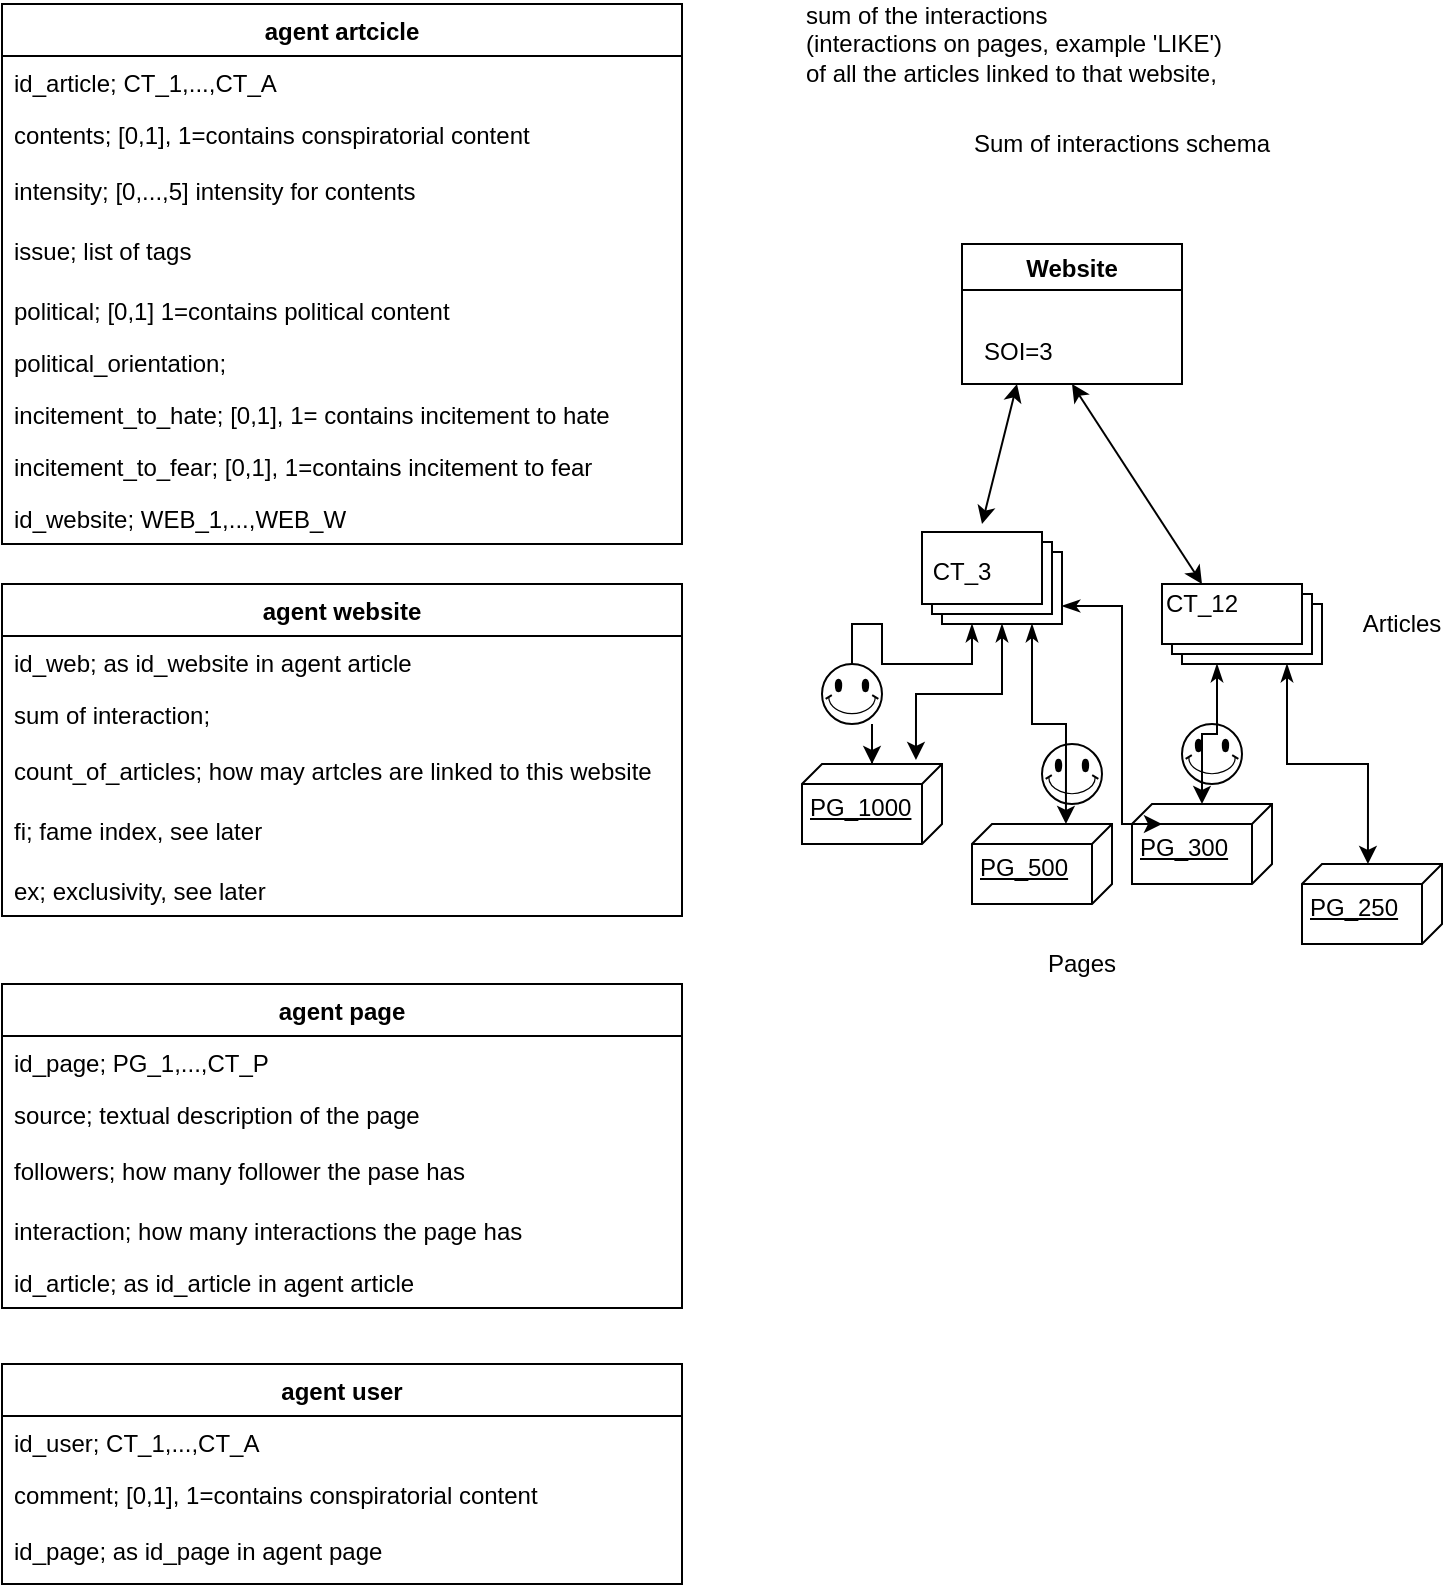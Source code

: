 <mxfile version="14.6.13" type="device"><diagram id="mkxnUrGZpcBaqbedgsRV" name="Page-1"><mxGraphModel dx="1422" dy="825" grid="1" gridSize="10" guides="1" tooltips="1" connect="1" arrows="1" fold="1" page="1" pageScale="1" pageWidth="827" pageHeight="1169" math="0" shadow="0"><root><mxCell id="0"/><mxCell id="1" parent="0"/><mxCell id="N7sJm5TjPJHXRrDXhLCh-1" value="agent artcicle" style="swimlane;fontStyle=1;childLayout=stackLayout;horizontal=1;startSize=26;fillColor=none;horizontalStack=0;resizeParent=1;resizeParentMax=0;resizeLast=0;collapsible=1;marginBottom=0;" parent="1" vertex="1"><mxGeometry x="80" y="40" width="340" height="270" as="geometry"/></mxCell><mxCell id="N7sJm5TjPJHXRrDXhLCh-3" value="id_article; CT_1,...,CT_A" style="text;strokeColor=none;fillColor=none;align=left;verticalAlign=top;spacingLeft=4;spacingRight=4;overflow=hidden;rotatable=0;points=[[0,0.5],[1,0.5]];portConstraint=eastwest;" parent="N7sJm5TjPJHXRrDXhLCh-1" vertex="1"><mxGeometry y="26" width="340" height="26" as="geometry"/></mxCell><mxCell id="N7sJm5TjPJHXRrDXhLCh-4" value="contents; [0,1], 1=contains conspiratorial content" style="text;strokeColor=none;fillColor=none;align=left;verticalAlign=top;spacingLeft=4;spacingRight=4;overflow=hidden;rotatable=0;points=[[0,0.5],[1,0.5]];portConstraint=eastwest;" parent="N7sJm5TjPJHXRrDXhLCh-1" vertex="1"><mxGeometry y="52" width="340" height="28" as="geometry"/></mxCell><mxCell id="N7sJm5TjPJHXRrDXhLCh-5" value="intensity; [0,...,5] intensity for contents" style="text;strokeColor=none;fillColor=none;align=left;verticalAlign=top;spacingLeft=4;spacingRight=4;overflow=hidden;rotatable=0;points=[[0,0.5],[1,0.5]];portConstraint=eastwest;" parent="N7sJm5TjPJHXRrDXhLCh-1" vertex="1"><mxGeometry y="80" width="340" height="30" as="geometry"/></mxCell><mxCell id="N7sJm5TjPJHXRrDXhLCh-7" value="issue; list of tags" style="text;strokeColor=none;fillColor=none;align=left;verticalAlign=top;spacingLeft=4;spacingRight=4;overflow=hidden;rotatable=0;points=[[0,0.5],[1,0.5]];portConstraint=eastwest;" parent="N7sJm5TjPJHXRrDXhLCh-1" vertex="1"><mxGeometry y="110" width="340" height="30" as="geometry"/></mxCell><mxCell id="N7sJm5TjPJHXRrDXhLCh-8" value="political; [0,1] 1=contains political content" style="text;strokeColor=none;fillColor=none;align=left;verticalAlign=top;spacingLeft=4;spacingRight=4;overflow=hidden;rotatable=0;points=[[0,0.5],[1,0.5]];portConstraint=eastwest;" parent="N7sJm5TjPJHXRrDXhLCh-1" vertex="1"><mxGeometry y="140" width="340" height="26" as="geometry"/></mxCell><mxCell id="N7sJm5TjPJHXRrDXhLCh-9" value="political_orientation;" style="text;strokeColor=none;fillColor=none;align=left;verticalAlign=top;spacingLeft=4;spacingRight=4;overflow=hidden;rotatable=0;points=[[0,0.5],[1,0.5]];portConstraint=eastwest;" parent="N7sJm5TjPJHXRrDXhLCh-1" vertex="1"><mxGeometry y="166" width="340" height="26" as="geometry"/></mxCell><mxCell id="N7sJm5TjPJHXRrDXhLCh-11" value="incitement_to_hate; [0,1], 1= contains incitement to hate" style="text;strokeColor=none;fillColor=none;align=left;verticalAlign=top;spacingLeft=4;spacingRight=4;overflow=hidden;rotatable=0;points=[[0,0.5],[1,0.5]];portConstraint=eastwest;" parent="N7sJm5TjPJHXRrDXhLCh-1" vertex="1"><mxGeometry y="192" width="340" height="26" as="geometry"/></mxCell><mxCell id="N7sJm5TjPJHXRrDXhLCh-12" value="incitement_to_fear; [0,1], 1=contains incitement to fear" style="text;strokeColor=none;fillColor=none;align=left;verticalAlign=top;spacingLeft=4;spacingRight=4;overflow=hidden;rotatable=0;points=[[0,0.5],[1,0.5]];portConstraint=eastwest;" parent="N7sJm5TjPJHXRrDXhLCh-1" vertex="1"><mxGeometry y="218" width="340" height="26" as="geometry"/></mxCell><mxCell id="N7sJm5TjPJHXRrDXhLCh-13" value="id_website; WEB_1,...,WEB_W" style="text;strokeColor=none;fillColor=none;align=left;verticalAlign=top;spacingLeft=4;spacingRight=4;overflow=hidden;rotatable=0;points=[[0,0.5],[1,0.5]];portConstraint=eastwest;" parent="N7sJm5TjPJHXRrDXhLCh-1" vertex="1"><mxGeometry y="244" width="340" height="26" as="geometry"/></mxCell><mxCell id="N7sJm5TjPJHXRrDXhLCh-14" value="agent website" style="swimlane;fontStyle=1;childLayout=stackLayout;horizontal=1;startSize=26;fillColor=none;horizontalStack=0;resizeParent=1;resizeParentMax=0;resizeLast=0;collapsible=1;marginBottom=0;" parent="1" vertex="1"><mxGeometry x="80" y="330" width="340" height="166" as="geometry"/></mxCell><mxCell id="N7sJm5TjPJHXRrDXhLCh-15" value="id_web; as id_website in agent article" style="text;strokeColor=none;fillColor=none;align=left;verticalAlign=top;spacingLeft=4;spacingRight=4;overflow=hidden;rotatable=0;points=[[0,0.5],[1,0.5]];portConstraint=eastwest;" parent="N7sJm5TjPJHXRrDXhLCh-14" vertex="1"><mxGeometry y="26" width="340" height="26" as="geometry"/></mxCell><mxCell id="N7sJm5TjPJHXRrDXhLCh-16" value="sum of interaction;&#10;" style="text;strokeColor=none;fillColor=none;align=left;verticalAlign=top;spacingLeft=4;spacingRight=4;overflow=hidden;rotatable=0;points=[[0,0.5],[1,0.5]];portConstraint=eastwest;" parent="N7sJm5TjPJHXRrDXhLCh-14" vertex="1"><mxGeometry y="52" width="340" height="28" as="geometry"/></mxCell><mxCell id="N7sJm5TjPJHXRrDXhLCh-17" value="count_of_articles; how may artcles are linked to this website" style="text;strokeColor=none;fillColor=none;align=left;verticalAlign=top;spacingLeft=4;spacingRight=4;overflow=hidden;rotatable=0;points=[[0,0.5],[1,0.5]];portConstraint=eastwest;" parent="N7sJm5TjPJHXRrDXhLCh-14" vertex="1"><mxGeometry y="80" width="340" height="30" as="geometry"/></mxCell><mxCell id="N7sJm5TjPJHXRrDXhLCh-18" value="fi; fame index, see later" style="text;strokeColor=none;fillColor=none;align=left;verticalAlign=top;spacingLeft=4;spacingRight=4;overflow=hidden;rotatable=0;points=[[0,0.5],[1,0.5]];portConstraint=eastwest;" parent="N7sJm5TjPJHXRrDXhLCh-14" vertex="1"><mxGeometry y="110" width="340" height="30" as="geometry"/></mxCell><mxCell id="N7sJm5TjPJHXRrDXhLCh-19" value="ex; exclusivity, see later" style="text;strokeColor=none;fillColor=none;align=left;verticalAlign=top;spacingLeft=4;spacingRight=4;overflow=hidden;rotatable=0;points=[[0,0.5],[1,0.5]];portConstraint=eastwest;" parent="N7sJm5TjPJHXRrDXhLCh-14" vertex="1"><mxGeometry y="140" width="340" height="26" as="geometry"/></mxCell><mxCell id="N7sJm5TjPJHXRrDXhLCh-24" value="agent page" style="swimlane;fontStyle=1;childLayout=stackLayout;horizontal=1;startSize=26;fillColor=none;horizontalStack=0;resizeParent=1;resizeParentMax=0;resizeLast=0;collapsible=1;marginBottom=0;" parent="1" vertex="1"><mxGeometry x="80" y="530" width="340" height="162" as="geometry"/></mxCell><mxCell id="N7sJm5TjPJHXRrDXhLCh-25" value="id_page; PG_1,...,CT_P" style="text;strokeColor=none;fillColor=none;align=left;verticalAlign=top;spacingLeft=4;spacingRight=4;overflow=hidden;rotatable=0;points=[[0,0.5],[1,0.5]];portConstraint=eastwest;" parent="N7sJm5TjPJHXRrDXhLCh-24" vertex="1"><mxGeometry y="26" width="340" height="26" as="geometry"/></mxCell><mxCell id="N7sJm5TjPJHXRrDXhLCh-26" value="source; textual description of the page " style="text;strokeColor=none;fillColor=none;align=left;verticalAlign=top;spacingLeft=4;spacingRight=4;overflow=hidden;rotatable=0;points=[[0,0.5],[1,0.5]];portConstraint=eastwest;" parent="N7sJm5TjPJHXRrDXhLCh-24" vertex="1"><mxGeometry y="52" width="340" height="28" as="geometry"/></mxCell><mxCell id="N7sJm5TjPJHXRrDXhLCh-27" value="followers; how many follower the pase has" style="text;strokeColor=none;fillColor=none;align=left;verticalAlign=top;spacingLeft=4;spacingRight=4;overflow=hidden;rotatable=0;points=[[0,0.5],[1,0.5]];portConstraint=eastwest;" parent="N7sJm5TjPJHXRrDXhLCh-24" vertex="1"><mxGeometry y="80" width="340" height="30" as="geometry"/></mxCell><mxCell id="N7sJm5TjPJHXRrDXhLCh-29" value="interaction; how many interactions the page has" style="text;strokeColor=none;fillColor=none;align=left;verticalAlign=top;spacingLeft=4;spacingRight=4;overflow=hidden;rotatable=0;points=[[0,0.5],[1,0.5]];portConstraint=eastwest;" parent="N7sJm5TjPJHXRrDXhLCh-24" vertex="1"><mxGeometry y="110" width="340" height="26" as="geometry"/></mxCell><mxCell id="N7sJm5TjPJHXRrDXhLCh-33" value="id_article; as id_article in agent article" style="text;strokeColor=none;fillColor=none;align=left;verticalAlign=top;spacingLeft=4;spacingRight=4;overflow=hidden;rotatable=0;points=[[0,0.5],[1,0.5]];portConstraint=eastwest;" parent="N7sJm5TjPJHXRrDXhLCh-24" vertex="1"><mxGeometry y="136" width="340" height="26" as="geometry"/></mxCell><mxCell id="N7sJm5TjPJHXRrDXhLCh-34" value="agent user" style="swimlane;fontStyle=1;childLayout=stackLayout;horizontal=1;startSize=26;fillColor=none;horizontalStack=0;resizeParent=1;resizeParentMax=0;resizeLast=0;collapsible=1;marginBottom=0;" parent="1" vertex="1"><mxGeometry x="80" y="720" width="340" height="110" as="geometry"/></mxCell><mxCell id="N7sJm5TjPJHXRrDXhLCh-35" value="id_user; CT_1,...,CT_A" style="text;strokeColor=none;fillColor=none;align=left;verticalAlign=top;spacingLeft=4;spacingRight=4;overflow=hidden;rotatable=0;points=[[0,0.5],[1,0.5]];portConstraint=eastwest;" parent="N7sJm5TjPJHXRrDXhLCh-34" vertex="1"><mxGeometry y="26" width="340" height="26" as="geometry"/></mxCell><mxCell id="N7sJm5TjPJHXRrDXhLCh-36" value="comment; [0,1], 1=contains conspiratorial content" style="text;strokeColor=none;fillColor=none;align=left;verticalAlign=top;spacingLeft=4;spacingRight=4;overflow=hidden;rotatable=0;points=[[0,0.5],[1,0.5]];portConstraint=eastwest;" parent="N7sJm5TjPJHXRrDXhLCh-34" vertex="1"><mxGeometry y="52" width="340" height="28" as="geometry"/></mxCell><mxCell id="N7sJm5TjPJHXRrDXhLCh-37" value="id_page; as id_page in agent page" style="text;strokeColor=none;fillColor=none;align=left;verticalAlign=top;spacingLeft=4;spacingRight=4;overflow=hidden;rotatable=0;points=[[0,0.5],[1,0.5]];portConstraint=eastwest;" parent="N7sJm5TjPJHXRrDXhLCh-34" vertex="1"><mxGeometry y="80" width="340" height="30" as="geometry"/></mxCell><mxCell id="mab-okCs_UeBffUaz_QN-1" value="" style="group" parent="1" vertex="1" connectable="0"><mxGeometry x="480" y="100" width="320" height="430" as="geometry"/></mxCell><mxCell id="N7sJm5TjPJHXRrDXhLCh-90" value="" style="verticalLabelPosition=bottom;verticalAlign=top;html=1;shape=mxgraph.basic.smiley;fillColor=none;shadow=0;" parent="mab-okCs_UeBffUaz_QN-1" vertex="1"><mxGeometry x="10" y="270" width="30" height="30" as="geometry"/></mxCell><mxCell id="N7sJm5TjPJHXRrDXhLCh-93" value="" style="verticalLabelPosition=bottom;verticalAlign=top;html=1;shape=mxgraph.basic.smiley;fillColor=none;" parent="mab-okCs_UeBffUaz_QN-1" vertex="1"><mxGeometry x="190" y="300" width="30" height="30" as="geometry"/></mxCell><mxCell id="N7sJm5TjPJHXRrDXhLCh-92" value="" style="verticalLabelPosition=bottom;verticalAlign=top;html=1;shape=mxgraph.basic.smiley;fillColor=none;" parent="mab-okCs_UeBffUaz_QN-1" vertex="1"><mxGeometry x="120" y="310" width="30" height="30" as="geometry"/></mxCell><mxCell id="N7sJm5TjPJHXRrDXhLCh-57" value="Sum of interactions schema" style="text;html=1;strokeColor=none;fillColor=none;align=center;verticalAlign=middle;whiteSpace=wrap;rounded=0;" parent="mab-okCs_UeBffUaz_QN-1" vertex="1"><mxGeometry x="30" width="260" height="20" as="geometry"/></mxCell><mxCell id="N7sJm5TjPJHXRrDXhLCh-58" value="Website" style="swimlane;" parent="mab-okCs_UeBffUaz_QN-1" vertex="1"><mxGeometry x="80" y="60" width="110" height="70" as="geometry"/></mxCell><mxCell id="N7sJm5TjPJHXRrDXhLCh-59" value="SOI=3" style="text;strokeColor=none;fillColor=none;align=left;verticalAlign=top;spacingLeft=4;spacingRight=4;overflow=hidden;rotatable=0;points=[[0,0.5],[1,0.5]];portConstraint=eastwest;" parent="N7sJm5TjPJHXRrDXhLCh-58" vertex="1"><mxGeometry x="5" y="40" width="100" height="26" as="geometry"/></mxCell><mxCell id="N7sJm5TjPJHXRrDXhLCh-62" value="" style="endArrow=classic;startArrow=classic;html=1;entryX=0.5;entryY=1;entryDx=0;entryDy=0;exitX=0.5;exitY=0;exitDx=0;exitDy=0;" parent="mab-okCs_UeBffUaz_QN-1" source="N7sJm5TjPJHXRrDXhLCh-73" target="N7sJm5TjPJHXRrDXhLCh-58" edge="1"><mxGeometry width="50" height="50" relative="1" as="geometry"><mxPoint x="210" y="220" as="sourcePoint"/><mxPoint x="160" y="150" as="targetPoint"/></mxGeometry></mxCell><mxCell id="N7sJm5TjPJHXRrDXhLCh-64" value="" style="endArrow=classic;startArrow=classic;html=1;entryX=0.25;entryY=1;entryDx=0;entryDy=0;" parent="mab-okCs_UeBffUaz_QN-1" target="N7sJm5TjPJHXRrDXhLCh-58" edge="1"><mxGeometry width="50" height="50" relative="1" as="geometry"><mxPoint x="90" y="200" as="sourcePoint"/><mxPoint x="130" y="150" as="targetPoint"/></mxGeometry></mxCell><mxCell id="N7sJm5TjPJHXRrDXhLCh-82" style="edgeStyle=orthogonalEdgeStyle;rounded=0;orthogonalLoop=1;jettySize=auto;html=1;exitX=0;exitY=0;exitDx=25;exitDy=46;exitPerimeter=0;startArrow=none;startFill=1;" parent="mab-okCs_UeBffUaz_QN-1" source="N7sJm5TjPJHXRrDXhLCh-90" target="N7sJm5TjPJHXRrDXhLCh-76" edge="1"><mxGeometry relative="1" as="geometry"/></mxCell><mxCell id="N7sJm5TjPJHXRrDXhLCh-70" value="" style="verticalLabelPosition=bottom;verticalAlign=top;html=1;shape=mxgraph.basic.layered_rect;dx=10;outlineConnect=0;" parent="mab-okCs_UeBffUaz_QN-1" vertex="1"><mxGeometry x="60" y="204" width="70" height="46" as="geometry"/></mxCell><mxCell id="N7sJm5TjPJHXRrDXhLCh-71" value="" style="verticalLabelPosition=bottom;verticalAlign=top;html=1;shape=mxgraph.basic.layered_rect;dx=10;outlineConnect=0;" parent="mab-okCs_UeBffUaz_QN-1" vertex="1"><mxGeometry x="180" y="230" width="80" height="40" as="geometry"/></mxCell><mxCell id="N7sJm5TjPJHXRrDXhLCh-72" value="CT_3" style="text;html=1;strokeColor=none;fillColor=none;align=center;verticalAlign=middle;whiteSpace=wrap;rounded=0;" parent="mab-okCs_UeBffUaz_QN-1" vertex="1"><mxGeometry x="60" y="214" width="40" height="20" as="geometry"/></mxCell><mxCell id="N7sJm5TjPJHXRrDXhLCh-73" value="CT_12" style="text;html=1;strokeColor=none;fillColor=none;align=center;verticalAlign=middle;whiteSpace=wrap;rounded=0;" parent="mab-okCs_UeBffUaz_QN-1" vertex="1"><mxGeometry x="180" y="230" width="40" height="20" as="geometry"/></mxCell><mxCell id="N7sJm5TjPJHXRrDXhLCh-75" value="Articles" style="text;html=1;strokeColor=none;fillColor=none;align=center;verticalAlign=middle;whiteSpace=wrap;rounded=0;" parent="mab-okCs_UeBffUaz_QN-1" vertex="1"><mxGeometry x="280" y="240" width="40" height="20" as="geometry"/></mxCell><mxCell id="N7sJm5TjPJHXRrDXhLCh-76" value="PG_1000" style="verticalAlign=top;align=left;spacingTop=8;spacingLeft=2;spacingRight=12;shape=cube;size=10;direction=south;fontStyle=4;html=1;fillColor=none;" parent="mab-okCs_UeBffUaz_QN-1" vertex="1"><mxGeometry y="320" width="70" height="40" as="geometry"/></mxCell><mxCell id="N7sJm5TjPJHXRrDXhLCh-83" style="edgeStyle=orthogonalEdgeStyle;rounded=0;orthogonalLoop=1;jettySize=auto;html=1;exitX=0;exitY=0;exitDx=40;exitDy=46;exitPerimeter=0;entryX=-0.05;entryY=0.186;entryDx=0;entryDy=0;entryPerimeter=0;startArrow=classicThin;startFill=1;" parent="mab-okCs_UeBffUaz_QN-1" source="N7sJm5TjPJHXRrDXhLCh-70" target="N7sJm5TjPJHXRrDXhLCh-76" edge="1"><mxGeometry relative="1" as="geometry"/></mxCell><mxCell id="N7sJm5TjPJHXRrDXhLCh-77" value="PG_500" style="verticalAlign=top;align=left;spacingTop=8;spacingLeft=2;spacingRight=12;shape=cube;size=10;direction=south;fontStyle=4;html=1;fillColor=none;" parent="mab-okCs_UeBffUaz_QN-1" vertex="1"><mxGeometry x="85" y="350" width="70" height="40" as="geometry"/></mxCell><mxCell id="N7sJm5TjPJHXRrDXhLCh-84" style="edgeStyle=orthogonalEdgeStyle;rounded=0;orthogonalLoop=1;jettySize=auto;html=1;exitX=0;exitY=0;exitDx=55;exitDy=46;exitPerimeter=0;entryX=0;entryY=0.329;entryDx=0;entryDy=0;entryPerimeter=0;startArrow=classicThin;startFill=1;" parent="mab-okCs_UeBffUaz_QN-1" source="N7sJm5TjPJHXRrDXhLCh-70" target="N7sJm5TjPJHXRrDXhLCh-77" edge="1"><mxGeometry relative="1" as="geometry"/></mxCell><mxCell id="N7sJm5TjPJHXRrDXhLCh-78" value="PG_300" style="verticalAlign=top;align=left;spacingTop=8;spacingLeft=2;spacingRight=12;shape=cube;size=10;direction=south;fontStyle=4;html=1;fillColor=none;" parent="mab-okCs_UeBffUaz_QN-1" vertex="1"><mxGeometry x="165" y="340" width="70" height="40" as="geometry"/></mxCell><mxCell id="N7sJm5TjPJHXRrDXhLCh-85" style="edgeStyle=orthogonalEdgeStyle;rounded=0;orthogonalLoop=1;jettySize=auto;html=1;exitX=0;exitY=0;exitDx=70;exitDy=37;exitPerimeter=0;entryX=0.25;entryY=0.786;entryDx=0;entryDy=0;entryPerimeter=0;startArrow=classicThin;startFill=1;" parent="mab-okCs_UeBffUaz_QN-1" source="N7sJm5TjPJHXRrDXhLCh-70" target="N7sJm5TjPJHXRrDXhLCh-78" edge="1"><mxGeometry relative="1" as="geometry"><Array as="points"><mxPoint x="160" y="241"/><mxPoint x="160" y="350"/></Array></mxGeometry></mxCell><mxCell id="N7sJm5TjPJHXRrDXhLCh-86" style="edgeStyle=orthogonalEdgeStyle;rounded=0;orthogonalLoop=1;jettySize=auto;html=1;exitX=0;exitY=0;exitDx=27.5;exitDy=40;exitPerimeter=0;startArrow=classicThin;startFill=1;" parent="mab-okCs_UeBffUaz_QN-1" source="N7sJm5TjPJHXRrDXhLCh-71" target="N7sJm5TjPJHXRrDXhLCh-78" edge="1"><mxGeometry relative="1" as="geometry"/></mxCell><mxCell id="N7sJm5TjPJHXRrDXhLCh-79" value="PG_250" style="verticalAlign=top;align=left;spacingTop=8;spacingLeft=2;spacingRight=12;shape=cube;size=10;direction=south;fontStyle=4;html=1;fillColor=none;" parent="mab-okCs_UeBffUaz_QN-1" vertex="1"><mxGeometry x="250" y="370" width="70" height="40" as="geometry"/></mxCell><mxCell id="N7sJm5TjPJHXRrDXhLCh-89" value="Pages" style="text;html=1;strokeColor=none;fillColor=none;align=center;verticalAlign=middle;whiteSpace=wrap;rounded=0;" parent="mab-okCs_UeBffUaz_QN-1" vertex="1"><mxGeometry x="120" y="410" width="40" height="20" as="geometry"/></mxCell><mxCell id="N7sJm5TjPJHXRrDXhLCh-87" style="edgeStyle=orthogonalEdgeStyle;rounded=0;orthogonalLoop=1;jettySize=auto;html=1;exitX=0;exitY=0;exitDx=62.5;exitDy=40;exitPerimeter=0;entryX=0;entryY=0.529;entryDx=0;entryDy=0;entryPerimeter=0;startArrow=classicThin;startFill=1;" parent="mab-okCs_UeBffUaz_QN-1" source="N7sJm5TjPJHXRrDXhLCh-71" target="N7sJm5TjPJHXRrDXhLCh-79" edge="1"><mxGeometry relative="1" as="geometry"/></mxCell><mxCell id="N7sJm5TjPJHXRrDXhLCh-91" value="" style="edgeStyle=orthogonalEdgeStyle;rounded=0;orthogonalLoop=1;jettySize=auto;html=1;exitX=0;exitY=0;exitDx=25;exitDy=46;exitPerimeter=0;startArrow=classicThin;startFill=1;endArrow=none;" parent="mab-okCs_UeBffUaz_QN-1" source="N7sJm5TjPJHXRrDXhLCh-70" target="N7sJm5TjPJHXRrDXhLCh-90" edge="1"><mxGeometry relative="1" as="geometry"><mxPoint x="85" y="250" as="sourcePoint"/><mxPoint x="35" y="320" as="targetPoint"/></mxGeometry></mxCell><mxCell id="JJX6wHSkq2Q_ad0LwLEx-1" value="&lt;span&gt;sum of the interactions&lt;/span&gt;&lt;br style=&quot;padding: 0px ; margin: 0px&quot;&gt;&lt;span&gt;(interactions on pages, example 'LIKE')&lt;/span&gt;&lt;br style=&quot;padding: 0px ; margin: 0px&quot;&gt;&lt;span&gt;of all the articles linked to that website,&lt;/span&gt;" style="text;html=1;strokeColor=none;fillColor=none;align=left;verticalAlign=middle;whiteSpace=wrap;rounded=0;" vertex="1" parent="1"><mxGeometry x="480" y="50" width="230" height="20" as="geometry"/></mxCell></root></mxGraphModel></diagram></mxfile>